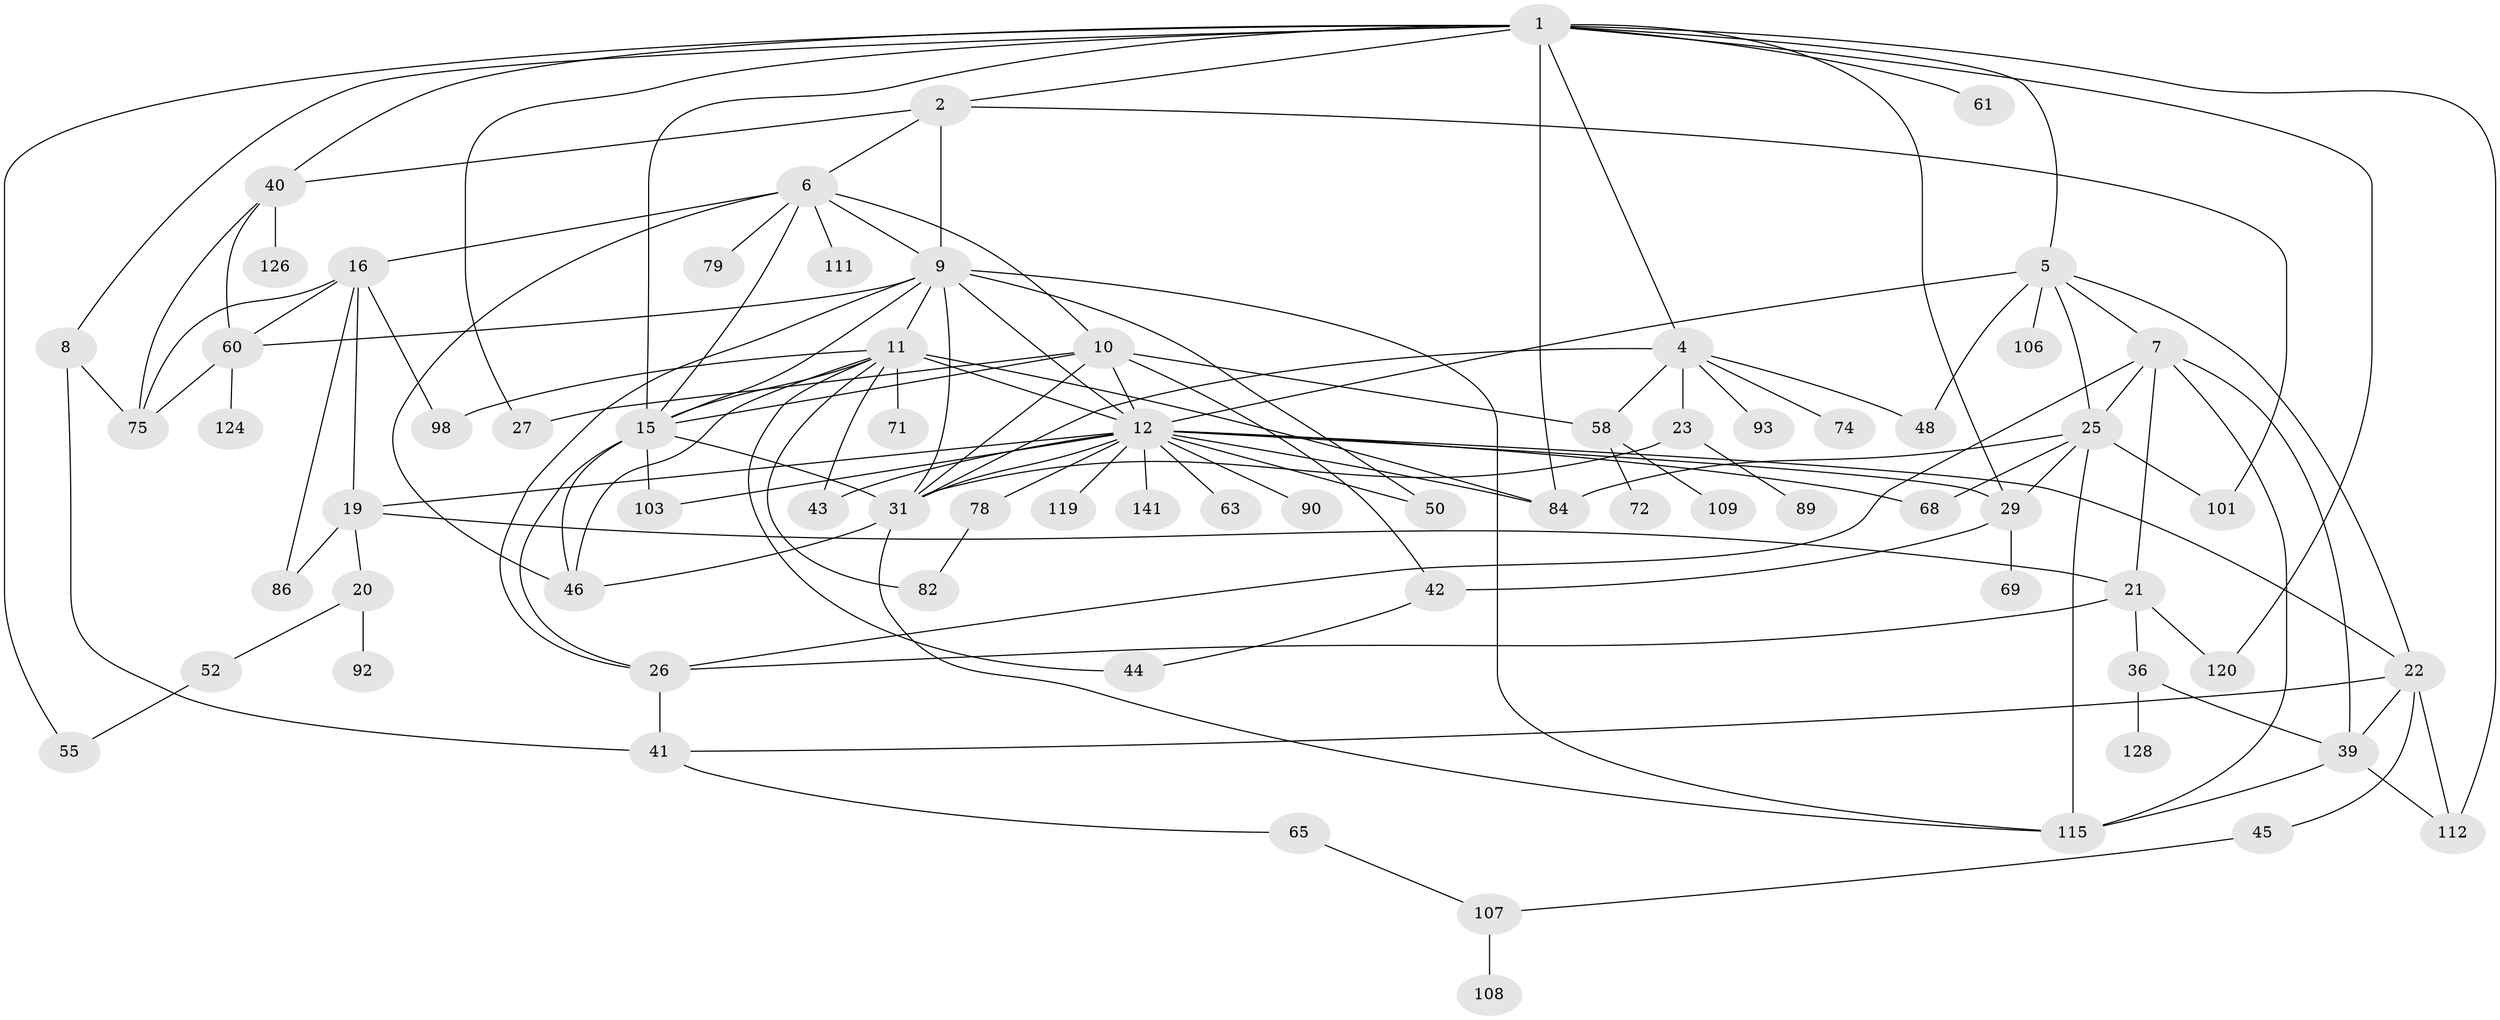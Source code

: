 // original degree distribution, {10: 0.006944444444444444, 5: 0.0763888888888889, 8: 0.020833333333333332, 3: 0.25, 9: 0.013888888888888888, 6: 0.027777777777777776, 4: 0.09722222222222222, 2: 0.2916666666666667, 1: 0.2013888888888889, 7: 0.013888888888888888}
// Generated by graph-tools (version 1.1) at 2025/13/03/09/25 04:13:31]
// undirected, 72 vertices, 131 edges
graph export_dot {
graph [start="1"]
  node [color=gray90,style=filled];
  1 [super="+3"];
  2;
  4 [super="+17"];
  5 [super="+105+97"];
  6;
  7 [super="+37+18"];
  8;
  9 [super="+88+118+117+54+70"];
  10 [super="+51+131"];
  11 [super="+14+28"];
  12 [super="+33+13"];
  15 [super="+91+59"];
  16 [super="+53+85+32"];
  19;
  20;
  21 [super="+96"];
  22 [super="+24"];
  23;
  25 [super="+99+64"];
  26 [super="+132"];
  27;
  29 [super="+38+35"];
  31 [super="+104+83+62"];
  36 [super="+130"];
  39 [super="+102+94+49+77"];
  40 [super="+122"];
  41 [super="+47"];
  42 [super="+121+67"];
  43;
  44;
  45;
  46 [super="+95"];
  48 [super="+66"];
  50;
  52;
  55 [super="+73"];
  58;
  60;
  61;
  63;
  65 [super="+127"];
  68 [super="+76"];
  69;
  71;
  72;
  74;
  75 [super="+133+81+123"];
  78;
  79 [super="+100"];
  82;
  84 [super="+113+110"];
  86;
  89;
  90;
  92;
  93;
  98 [super="+129"];
  101;
  103 [super="+142"];
  106;
  107 [super="+114"];
  108;
  109;
  111;
  112;
  115 [super="+116"];
  119;
  120;
  124;
  126;
  128;
  141;
  1 -- 2;
  1 -- 4;
  1 -- 5;
  1 -- 8;
  1 -- 15;
  1 -- 61;
  1 -- 84;
  1 -- 29;
  1 -- 55;
  1 -- 112;
  1 -- 40;
  1 -- 27;
  1 -- 120;
  2 -- 6;
  2 -- 101;
  2 -- 9;
  2 -- 40;
  4 -- 74;
  4 -- 93;
  4 -- 58;
  4 -- 48;
  4 -- 23;
  4 -- 31;
  5 -- 7;
  5 -- 12;
  5 -- 106;
  5 -- 48;
  5 -- 25;
  5 -- 22;
  6 -- 9;
  6 -- 10;
  6 -- 16;
  6 -- 79;
  6 -- 111;
  6 -- 46;
  6 -- 15;
  7 -- 25;
  7 -- 39;
  7 -- 21;
  7 -- 26;
  7 -- 115;
  8 -- 75;
  8 -- 41;
  9 -- 11;
  9 -- 31 [weight=2];
  9 -- 15;
  9 -- 115;
  9 -- 50;
  9 -- 60;
  9 -- 26;
  9 -- 12;
  10 -- 27;
  10 -- 42 [weight=2];
  10 -- 58;
  10 -- 15;
  10 -- 31;
  10 -- 12;
  11 -- 43;
  11 -- 71 [weight=2];
  11 -- 98;
  11 -- 44;
  11 -- 82;
  11 -- 84;
  11 -- 46;
  11 -- 15;
  11 -- 12 [weight=2];
  12 -- 19;
  12 -- 141;
  12 -- 50;
  12 -- 68;
  12 -- 31 [weight=2];
  12 -- 103;
  12 -- 43;
  12 -- 78;
  12 -- 63;
  12 -- 84 [weight=2];
  12 -- 22;
  12 -- 119;
  12 -- 90;
  12 -- 29 [weight=2];
  15 -- 103;
  15 -- 46;
  15 -- 26;
  15 -- 31;
  16 -- 98;
  16 -- 60;
  16 -- 75;
  16 -- 19;
  16 -- 86;
  19 -- 20;
  19 -- 21;
  19 -- 86;
  20 -- 52;
  20 -- 92;
  21 -- 26;
  21 -- 36;
  21 -- 120;
  22 -- 41;
  22 -- 112;
  22 -- 45;
  22 -- 39;
  23 -- 89;
  23 -- 31;
  25 -- 68;
  25 -- 115;
  25 -- 101;
  25 -- 29;
  25 -- 84;
  26 -- 41;
  29 -- 69;
  29 -- 42;
  31 -- 46;
  31 -- 115;
  36 -- 39;
  36 -- 128;
  39 -- 112;
  39 -- 115;
  40 -- 75;
  40 -- 60;
  40 -- 126;
  41 -- 65;
  42 -- 44;
  45 -- 107;
  52 -- 55;
  58 -- 72;
  58 -- 109;
  60 -- 124;
  60 -- 75;
  65 -- 107;
  78 -- 82;
  107 -- 108;
}
